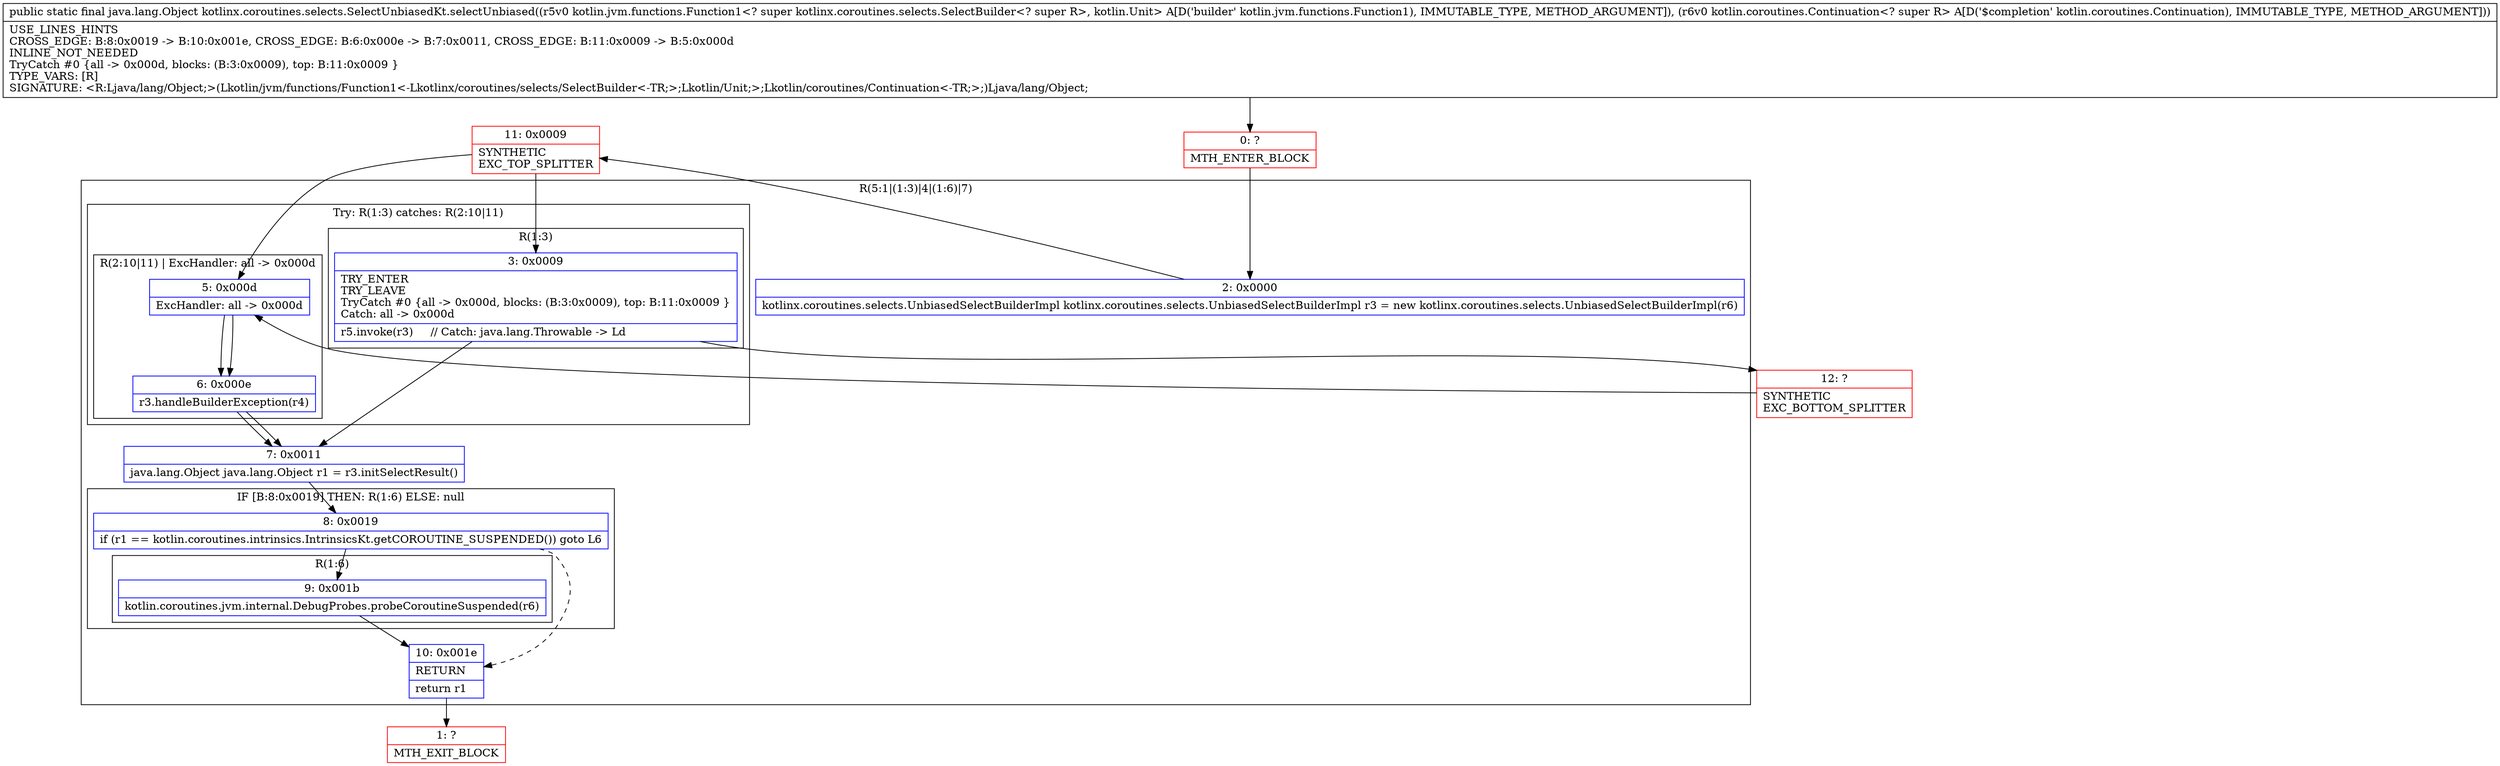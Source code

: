 digraph "CFG forkotlinx.coroutines.selects.SelectUnbiasedKt.selectUnbiased(Lkotlin\/jvm\/functions\/Function1;Lkotlin\/coroutines\/Continuation;)Ljava\/lang\/Object;" {
subgraph cluster_Region_358495299 {
label = "R(5:1|(1:3)|4|(1:6)|7)";
node [shape=record,color=blue];
Node_2 [shape=record,label="{2\:\ 0x0000|kotlinx.coroutines.selects.UnbiasedSelectBuilderImpl kotlinx.coroutines.selects.UnbiasedSelectBuilderImpl r3 = new kotlinx.coroutines.selects.UnbiasedSelectBuilderImpl(r6)\l}"];
subgraph cluster_TryCatchRegion_1488345146 {
label = "Try: R(1:3) catches: R(2:10|11)";
node [shape=record,color=blue];
subgraph cluster_Region_1282457427 {
label = "R(1:3)";
node [shape=record,color=blue];
Node_3 [shape=record,label="{3\:\ 0x0009|TRY_ENTER\lTRY_LEAVE\lTryCatch #0 \{all \-\> 0x000d, blocks: (B:3:0x0009), top: B:11:0x0009 \}\lCatch: all \-\> 0x000d\l|r5.invoke(r3)     \/\/ Catch: java.lang.Throwable \-\> Ld\l}"];
}
subgraph cluster_Region_208392571 {
label = "R(2:10|11) | ExcHandler: all \-\> 0x000d\l";
node [shape=record,color=blue];
Node_5 [shape=record,label="{5\:\ 0x000d|ExcHandler: all \-\> 0x000d\l}"];
Node_6 [shape=record,label="{6\:\ 0x000e|r3.handleBuilderException(r4)\l}"];
}
}
Node_7 [shape=record,label="{7\:\ 0x0011|java.lang.Object java.lang.Object r1 = r3.initSelectResult()\l}"];
subgraph cluster_IfRegion_1473331414 {
label = "IF [B:8:0x0019] THEN: R(1:6) ELSE: null";
node [shape=record,color=blue];
Node_8 [shape=record,label="{8\:\ 0x0019|if (r1 == kotlin.coroutines.intrinsics.IntrinsicsKt.getCOROUTINE_SUSPENDED()) goto L6\l}"];
subgraph cluster_Region_398300605 {
label = "R(1:6)";
node [shape=record,color=blue];
Node_9 [shape=record,label="{9\:\ 0x001b|kotlin.coroutines.jvm.internal.DebugProbes.probeCoroutineSuspended(r6)\l}"];
}
}
Node_10 [shape=record,label="{10\:\ 0x001e|RETURN\l|return r1\l}"];
}
subgraph cluster_Region_208392571 {
label = "R(2:10|11) | ExcHandler: all \-\> 0x000d\l";
node [shape=record,color=blue];
Node_5 [shape=record,label="{5\:\ 0x000d|ExcHandler: all \-\> 0x000d\l}"];
Node_6 [shape=record,label="{6\:\ 0x000e|r3.handleBuilderException(r4)\l}"];
}
Node_0 [shape=record,color=red,label="{0\:\ ?|MTH_ENTER_BLOCK\l}"];
Node_11 [shape=record,color=red,label="{11\:\ 0x0009|SYNTHETIC\lEXC_TOP_SPLITTER\l}"];
Node_1 [shape=record,color=red,label="{1\:\ ?|MTH_EXIT_BLOCK\l}"];
Node_12 [shape=record,color=red,label="{12\:\ ?|SYNTHETIC\lEXC_BOTTOM_SPLITTER\l}"];
MethodNode[shape=record,label="{public static final java.lang.Object kotlinx.coroutines.selects.SelectUnbiasedKt.selectUnbiased((r5v0 kotlin.jvm.functions.Function1\<? super kotlinx.coroutines.selects.SelectBuilder\<? super R\>, kotlin.Unit\> A[D('builder' kotlin.jvm.functions.Function1), IMMUTABLE_TYPE, METHOD_ARGUMENT]), (r6v0 kotlin.coroutines.Continuation\<? super R\> A[D('$completion' kotlin.coroutines.Continuation), IMMUTABLE_TYPE, METHOD_ARGUMENT]))  | USE_LINES_HINTS\lCROSS_EDGE: B:8:0x0019 \-\> B:10:0x001e, CROSS_EDGE: B:6:0x000e \-\> B:7:0x0011, CROSS_EDGE: B:11:0x0009 \-\> B:5:0x000d\lINLINE_NOT_NEEDED\lTryCatch #0 \{all \-\> 0x000d, blocks: (B:3:0x0009), top: B:11:0x0009 \}\lTYPE_VARS: [R]\lSIGNATURE: \<R:Ljava\/lang\/Object;\>(Lkotlin\/jvm\/functions\/Function1\<\-Lkotlinx\/coroutines\/selects\/SelectBuilder\<\-TR;\>;Lkotlin\/Unit;\>;Lkotlin\/coroutines\/Continuation\<\-TR;\>;)Ljava\/lang\/Object;\l}"];
MethodNode -> Node_0;Node_2 -> Node_11;
Node_3 -> Node_7;
Node_3 -> Node_12;
Node_5 -> Node_6;
Node_6 -> Node_7;
Node_7 -> Node_8;
Node_8 -> Node_9;
Node_8 -> Node_10[style=dashed];
Node_9 -> Node_10;
Node_10 -> Node_1;
Node_5 -> Node_6;
Node_6 -> Node_7;
Node_0 -> Node_2;
Node_11 -> Node_3;
Node_11 -> Node_5;
Node_12 -> Node_5;
}


